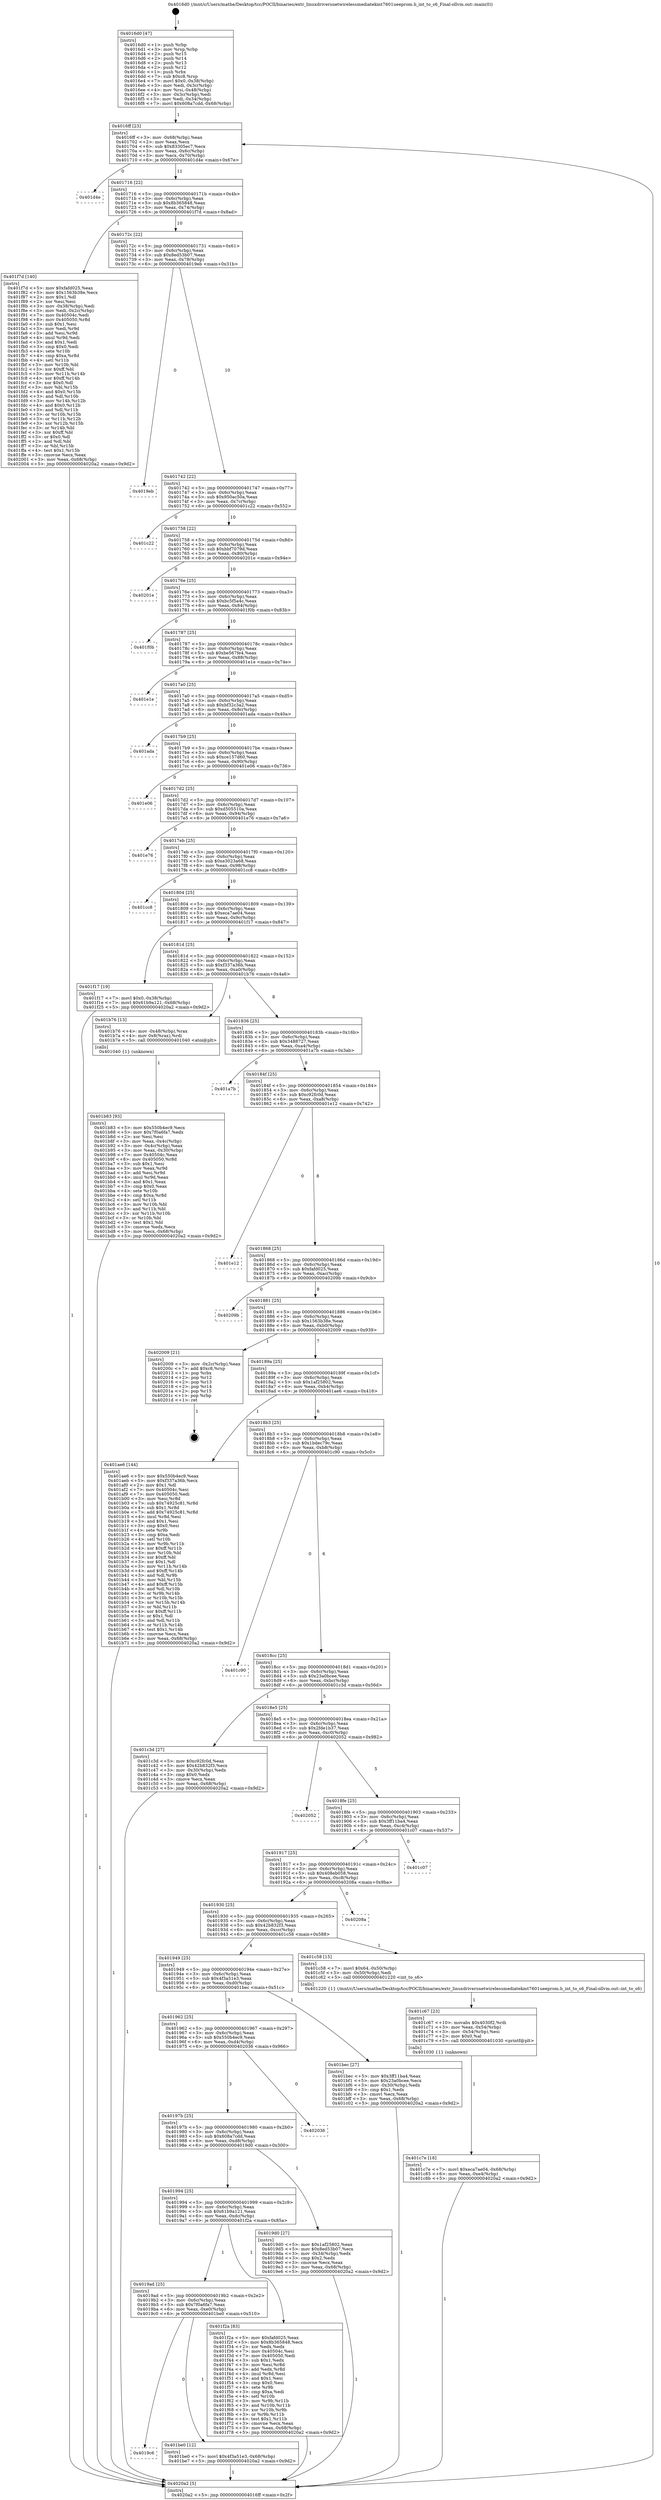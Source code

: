 digraph "0x4016d0" {
  label = "0x4016d0 (/mnt/c/Users/mathe/Desktop/tcc/POCII/binaries/extr_linuxdriversnetwirelessmediatekmt7601ueeprom.h_int_to_s6_Final-ollvm.out::main(0))"
  labelloc = "t"
  node[shape=record]

  Entry [label="",width=0.3,height=0.3,shape=circle,fillcolor=black,style=filled]
  "0x4016ff" [label="{
     0x4016ff [23]\l
     | [instrs]\l
     &nbsp;&nbsp;0x4016ff \<+3\>: mov -0x68(%rbp),%eax\l
     &nbsp;&nbsp;0x401702 \<+2\>: mov %eax,%ecx\l
     &nbsp;&nbsp;0x401704 \<+6\>: sub $0x83305ec7,%ecx\l
     &nbsp;&nbsp;0x40170a \<+3\>: mov %eax,-0x6c(%rbp)\l
     &nbsp;&nbsp;0x40170d \<+3\>: mov %ecx,-0x70(%rbp)\l
     &nbsp;&nbsp;0x401710 \<+6\>: je 0000000000401d4e \<main+0x67e\>\l
  }"]
  "0x401d4e" [label="{
     0x401d4e\l
  }", style=dashed]
  "0x401716" [label="{
     0x401716 [22]\l
     | [instrs]\l
     &nbsp;&nbsp;0x401716 \<+5\>: jmp 000000000040171b \<main+0x4b\>\l
     &nbsp;&nbsp;0x40171b \<+3\>: mov -0x6c(%rbp),%eax\l
     &nbsp;&nbsp;0x40171e \<+5\>: sub $0x8b365848,%eax\l
     &nbsp;&nbsp;0x401723 \<+3\>: mov %eax,-0x74(%rbp)\l
     &nbsp;&nbsp;0x401726 \<+6\>: je 0000000000401f7d \<main+0x8ad\>\l
  }"]
  Exit [label="",width=0.3,height=0.3,shape=circle,fillcolor=black,style=filled,peripheries=2]
  "0x401f7d" [label="{
     0x401f7d [140]\l
     | [instrs]\l
     &nbsp;&nbsp;0x401f7d \<+5\>: mov $0xfafd025,%eax\l
     &nbsp;&nbsp;0x401f82 \<+5\>: mov $0x1563b38e,%ecx\l
     &nbsp;&nbsp;0x401f87 \<+2\>: mov $0x1,%dl\l
     &nbsp;&nbsp;0x401f89 \<+2\>: xor %esi,%esi\l
     &nbsp;&nbsp;0x401f8b \<+3\>: mov -0x38(%rbp),%edi\l
     &nbsp;&nbsp;0x401f8e \<+3\>: mov %edi,-0x2c(%rbp)\l
     &nbsp;&nbsp;0x401f91 \<+7\>: mov 0x40504c,%edi\l
     &nbsp;&nbsp;0x401f98 \<+8\>: mov 0x405050,%r8d\l
     &nbsp;&nbsp;0x401fa0 \<+3\>: sub $0x1,%esi\l
     &nbsp;&nbsp;0x401fa3 \<+3\>: mov %edi,%r9d\l
     &nbsp;&nbsp;0x401fa6 \<+3\>: add %esi,%r9d\l
     &nbsp;&nbsp;0x401fa9 \<+4\>: imul %r9d,%edi\l
     &nbsp;&nbsp;0x401fad \<+3\>: and $0x1,%edi\l
     &nbsp;&nbsp;0x401fb0 \<+3\>: cmp $0x0,%edi\l
     &nbsp;&nbsp;0x401fb3 \<+4\>: sete %r10b\l
     &nbsp;&nbsp;0x401fb7 \<+4\>: cmp $0xa,%r8d\l
     &nbsp;&nbsp;0x401fbb \<+4\>: setl %r11b\l
     &nbsp;&nbsp;0x401fbf \<+3\>: mov %r10b,%bl\l
     &nbsp;&nbsp;0x401fc2 \<+3\>: xor $0xff,%bl\l
     &nbsp;&nbsp;0x401fc5 \<+3\>: mov %r11b,%r14b\l
     &nbsp;&nbsp;0x401fc8 \<+4\>: xor $0xff,%r14b\l
     &nbsp;&nbsp;0x401fcc \<+3\>: xor $0x0,%dl\l
     &nbsp;&nbsp;0x401fcf \<+3\>: mov %bl,%r15b\l
     &nbsp;&nbsp;0x401fd2 \<+4\>: and $0x0,%r15b\l
     &nbsp;&nbsp;0x401fd6 \<+3\>: and %dl,%r10b\l
     &nbsp;&nbsp;0x401fd9 \<+3\>: mov %r14b,%r12b\l
     &nbsp;&nbsp;0x401fdc \<+4\>: and $0x0,%r12b\l
     &nbsp;&nbsp;0x401fe0 \<+3\>: and %dl,%r11b\l
     &nbsp;&nbsp;0x401fe3 \<+3\>: or %r10b,%r15b\l
     &nbsp;&nbsp;0x401fe6 \<+3\>: or %r11b,%r12b\l
     &nbsp;&nbsp;0x401fe9 \<+3\>: xor %r12b,%r15b\l
     &nbsp;&nbsp;0x401fec \<+3\>: or %r14b,%bl\l
     &nbsp;&nbsp;0x401fef \<+3\>: xor $0xff,%bl\l
     &nbsp;&nbsp;0x401ff2 \<+3\>: or $0x0,%dl\l
     &nbsp;&nbsp;0x401ff5 \<+2\>: and %dl,%bl\l
     &nbsp;&nbsp;0x401ff7 \<+3\>: or %bl,%r15b\l
     &nbsp;&nbsp;0x401ffa \<+4\>: test $0x1,%r15b\l
     &nbsp;&nbsp;0x401ffe \<+3\>: cmovne %ecx,%eax\l
     &nbsp;&nbsp;0x402001 \<+3\>: mov %eax,-0x68(%rbp)\l
     &nbsp;&nbsp;0x402004 \<+5\>: jmp 00000000004020a2 \<main+0x9d2\>\l
  }"]
  "0x40172c" [label="{
     0x40172c [22]\l
     | [instrs]\l
     &nbsp;&nbsp;0x40172c \<+5\>: jmp 0000000000401731 \<main+0x61\>\l
     &nbsp;&nbsp;0x401731 \<+3\>: mov -0x6c(%rbp),%eax\l
     &nbsp;&nbsp;0x401734 \<+5\>: sub $0x8ed53b07,%eax\l
     &nbsp;&nbsp;0x401739 \<+3\>: mov %eax,-0x78(%rbp)\l
     &nbsp;&nbsp;0x40173c \<+6\>: je 00000000004019eb \<main+0x31b\>\l
  }"]
  "0x401c7e" [label="{
     0x401c7e [18]\l
     | [instrs]\l
     &nbsp;&nbsp;0x401c7e \<+7\>: movl $0xeca7ae04,-0x68(%rbp)\l
     &nbsp;&nbsp;0x401c85 \<+6\>: mov %eax,-0xe4(%rbp)\l
     &nbsp;&nbsp;0x401c8b \<+5\>: jmp 00000000004020a2 \<main+0x9d2\>\l
  }"]
  "0x4019eb" [label="{
     0x4019eb\l
  }", style=dashed]
  "0x401742" [label="{
     0x401742 [22]\l
     | [instrs]\l
     &nbsp;&nbsp;0x401742 \<+5\>: jmp 0000000000401747 \<main+0x77\>\l
     &nbsp;&nbsp;0x401747 \<+3\>: mov -0x6c(%rbp),%eax\l
     &nbsp;&nbsp;0x40174a \<+5\>: sub $0x950ac50a,%eax\l
     &nbsp;&nbsp;0x40174f \<+3\>: mov %eax,-0x7c(%rbp)\l
     &nbsp;&nbsp;0x401752 \<+6\>: je 0000000000401c22 \<main+0x552\>\l
  }"]
  "0x401c67" [label="{
     0x401c67 [23]\l
     | [instrs]\l
     &nbsp;&nbsp;0x401c67 \<+10\>: movabs $0x4030f2,%rdi\l
     &nbsp;&nbsp;0x401c71 \<+3\>: mov %eax,-0x54(%rbp)\l
     &nbsp;&nbsp;0x401c74 \<+3\>: mov -0x54(%rbp),%esi\l
     &nbsp;&nbsp;0x401c77 \<+2\>: mov $0x0,%al\l
     &nbsp;&nbsp;0x401c79 \<+5\>: call 0000000000401030 \<printf@plt\>\l
     | [calls]\l
     &nbsp;&nbsp;0x401030 \{1\} (unknown)\l
  }"]
  "0x401c22" [label="{
     0x401c22\l
  }", style=dashed]
  "0x401758" [label="{
     0x401758 [22]\l
     | [instrs]\l
     &nbsp;&nbsp;0x401758 \<+5\>: jmp 000000000040175d \<main+0x8d\>\l
     &nbsp;&nbsp;0x40175d \<+3\>: mov -0x6c(%rbp),%eax\l
     &nbsp;&nbsp;0x401760 \<+5\>: sub $0xbbf7079d,%eax\l
     &nbsp;&nbsp;0x401765 \<+3\>: mov %eax,-0x80(%rbp)\l
     &nbsp;&nbsp;0x401768 \<+6\>: je 000000000040201e \<main+0x94e\>\l
  }"]
  "0x4019c6" [label="{
     0x4019c6\l
  }", style=dashed]
  "0x40201e" [label="{
     0x40201e\l
  }", style=dashed]
  "0x40176e" [label="{
     0x40176e [25]\l
     | [instrs]\l
     &nbsp;&nbsp;0x40176e \<+5\>: jmp 0000000000401773 \<main+0xa3\>\l
     &nbsp;&nbsp;0x401773 \<+3\>: mov -0x6c(%rbp),%eax\l
     &nbsp;&nbsp;0x401776 \<+5\>: sub $0xbc5f5a4c,%eax\l
     &nbsp;&nbsp;0x40177b \<+6\>: mov %eax,-0x84(%rbp)\l
     &nbsp;&nbsp;0x401781 \<+6\>: je 0000000000401f0b \<main+0x83b\>\l
  }"]
  "0x401be0" [label="{
     0x401be0 [12]\l
     | [instrs]\l
     &nbsp;&nbsp;0x401be0 \<+7\>: movl $0x4f3a51e3,-0x68(%rbp)\l
     &nbsp;&nbsp;0x401be7 \<+5\>: jmp 00000000004020a2 \<main+0x9d2\>\l
  }"]
  "0x401f0b" [label="{
     0x401f0b\l
  }", style=dashed]
  "0x401787" [label="{
     0x401787 [25]\l
     | [instrs]\l
     &nbsp;&nbsp;0x401787 \<+5\>: jmp 000000000040178c \<main+0xbc\>\l
     &nbsp;&nbsp;0x40178c \<+3\>: mov -0x6c(%rbp),%eax\l
     &nbsp;&nbsp;0x40178f \<+5\>: sub $0xbe567fe4,%eax\l
     &nbsp;&nbsp;0x401794 \<+6\>: mov %eax,-0x88(%rbp)\l
     &nbsp;&nbsp;0x40179a \<+6\>: je 0000000000401e1e \<main+0x74e\>\l
  }"]
  "0x4019ad" [label="{
     0x4019ad [25]\l
     | [instrs]\l
     &nbsp;&nbsp;0x4019ad \<+5\>: jmp 00000000004019b2 \<main+0x2e2\>\l
     &nbsp;&nbsp;0x4019b2 \<+3\>: mov -0x6c(%rbp),%eax\l
     &nbsp;&nbsp;0x4019b5 \<+5\>: sub $0x7f0a6fa7,%eax\l
     &nbsp;&nbsp;0x4019ba \<+6\>: mov %eax,-0xe0(%rbp)\l
     &nbsp;&nbsp;0x4019c0 \<+6\>: je 0000000000401be0 \<main+0x510\>\l
  }"]
  "0x401e1e" [label="{
     0x401e1e\l
  }", style=dashed]
  "0x4017a0" [label="{
     0x4017a0 [25]\l
     | [instrs]\l
     &nbsp;&nbsp;0x4017a0 \<+5\>: jmp 00000000004017a5 \<main+0xd5\>\l
     &nbsp;&nbsp;0x4017a5 \<+3\>: mov -0x6c(%rbp),%eax\l
     &nbsp;&nbsp;0x4017a8 \<+5\>: sub $0xbf32c3a2,%eax\l
     &nbsp;&nbsp;0x4017ad \<+6\>: mov %eax,-0x8c(%rbp)\l
     &nbsp;&nbsp;0x4017b3 \<+6\>: je 0000000000401ada \<main+0x40a\>\l
  }"]
  "0x401f2a" [label="{
     0x401f2a [83]\l
     | [instrs]\l
     &nbsp;&nbsp;0x401f2a \<+5\>: mov $0xfafd025,%eax\l
     &nbsp;&nbsp;0x401f2f \<+5\>: mov $0x8b365848,%ecx\l
     &nbsp;&nbsp;0x401f34 \<+2\>: xor %edx,%edx\l
     &nbsp;&nbsp;0x401f36 \<+7\>: mov 0x40504c,%esi\l
     &nbsp;&nbsp;0x401f3d \<+7\>: mov 0x405050,%edi\l
     &nbsp;&nbsp;0x401f44 \<+3\>: sub $0x1,%edx\l
     &nbsp;&nbsp;0x401f47 \<+3\>: mov %esi,%r8d\l
     &nbsp;&nbsp;0x401f4a \<+3\>: add %edx,%r8d\l
     &nbsp;&nbsp;0x401f4d \<+4\>: imul %r8d,%esi\l
     &nbsp;&nbsp;0x401f51 \<+3\>: and $0x1,%esi\l
     &nbsp;&nbsp;0x401f54 \<+3\>: cmp $0x0,%esi\l
     &nbsp;&nbsp;0x401f57 \<+4\>: sete %r9b\l
     &nbsp;&nbsp;0x401f5b \<+3\>: cmp $0xa,%edi\l
     &nbsp;&nbsp;0x401f5e \<+4\>: setl %r10b\l
     &nbsp;&nbsp;0x401f62 \<+3\>: mov %r9b,%r11b\l
     &nbsp;&nbsp;0x401f65 \<+3\>: and %r10b,%r11b\l
     &nbsp;&nbsp;0x401f68 \<+3\>: xor %r10b,%r9b\l
     &nbsp;&nbsp;0x401f6b \<+3\>: or %r9b,%r11b\l
     &nbsp;&nbsp;0x401f6e \<+4\>: test $0x1,%r11b\l
     &nbsp;&nbsp;0x401f72 \<+3\>: cmovne %ecx,%eax\l
     &nbsp;&nbsp;0x401f75 \<+3\>: mov %eax,-0x68(%rbp)\l
     &nbsp;&nbsp;0x401f78 \<+5\>: jmp 00000000004020a2 \<main+0x9d2\>\l
  }"]
  "0x401ada" [label="{
     0x401ada\l
  }", style=dashed]
  "0x4017b9" [label="{
     0x4017b9 [25]\l
     | [instrs]\l
     &nbsp;&nbsp;0x4017b9 \<+5\>: jmp 00000000004017be \<main+0xee\>\l
     &nbsp;&nbsp;0x4017be \<+3\>: mov -0x6c(%rbp),%eax\l
     &nbsp;&nbsp;0x4017c1 \<+5\>: sub $0xce157d60,%eax\l
     &nbsp;&nbsp;0x4017c6 \<+6\>: mov %eax,-0x90(%rbp)\l
     &nbsp;&nbsp;0x4017cc \<+6\>: je 0000000000401e06 \<main+0x736\>\l
  }"]
  "0x401b83" [label="{
     0x401b83 [93]\l
     | [instrs]\l
     &nbsp;&nbsp;0x401b83 \<+5\>: mov $0x550b4ec9,%ecx\l
     &nbsp;&nbsp;0x401b88 \<+5\>: mov $0x7f0a6fa7,%edx\l
     &nbsp;&nbsp;0x401b8d \<+2\>: xor %esi,%esi\l
     &nbsp;&nbsp;0x401b8f \<+3\>: mov %eax,-0x4c(%rbp)\l
     &nbsp;&nbsp;0x401b92 \<+3\>: mov -0x4c(%rbp),%eax\l
     &nbsp;&nbsp;0x401b95 \<+3\>: mov %eax,-0x30(%rbp)\l
     &nbsp;&nbsp;0x401b98 \<+7\>: mov 0x40504c,%eax\l
     &nbsp;&nbsp;0x401b9f \<+8\>: mov 0x405050,%r8d\l
     &nbsp;&nbsp;0x401ba7 \<+3\>: sub $0x1,%esi\l
     &nbsp;&nbsp;0x401baa \<+3\>: mov %eax,%r9d\l
     &nbsp;&nbsp;0x401bad \<+3\>: add %esi,%r9d\l
     &nbsp;&nbsp;0x401bb0 \<+4\>: imul %r9d,%eax\l
     &nbsp;&nbsp;0x401bb4 \<+3\>: and $0x1,%eax\l
     &nbsp;&nbsp;0x401bb7 \<+3\>: cmp $0x0,%eax\l
     &nbsp;&nbsp;0x401bba \<+4\>: sete %r10b\l
     &nbsp;&nbsp;0x401bbe \<+4\>: cmp $0xa,%r8d\l
     &nbsp;&nbsp;0x401bc2 \<+4\>: setl %r11b\l
     &nbsp;&nbsp;0x401bc6 \<+3\>: mov %r10b,%bl\l
     &nbsp;&nbsp;0x401bc9 \<+3\>: and %r11b,%bl\l
     &nbsp;&nbsp;0x401bcc \<+3\>: xor %r11b,%r10b\l
     &nbsp;&nbsp;0x401bcf \<+3\>: or %r10b,%bl\l
     &nbsp;&nbsp;0x401bd2 \<+3\>: test $0x1,%bl\l
     &nbsp;&nbsp;0x401bd5 \<+3\>: cmovne %edx,%ecx\l
     &nbsp;&nbsp;0x401bd8 \<+3\>: mov %ecx,-0x68(%rbp)\l
     &nbsp;&nbsp;0x401bdb \<+5\>: jmp 00000000004020a2 \<main+0x9d2\>\l
  }"]
  "0x401e06" [label="{
     0x401e06\l
  }", style=dashed]
  "0x4017d2" [label="{
     0x4017d2 [25]\l
     | [instrs]\l
     &nbsp;&nbsp;0x4017d2 \<+5\>: jmp 00000000004017d7 \<main+0x107\>\l
     &nbsp;&nbsp;0x4017d7 \<+3\>: mov -0x6c(%rbp),%eax\l
     &nbsp;&nbsp;0x4017da \<+5\>: sub $0xd505510a,%eax\l
     &nbsp;&nbsp;0x4017df \<+6\>: mov %eax,-0x94(%rbp)\l
     &nbsp;&nbsp;0x4017e5 \<+6\>: je 0000000000401e76 \<main+0x7a6\>\l
  }"]
  "0x4016d0" [label="{
     0x4016d0 [47]\l
     | [instrs]\l
     &nbsp;&nbsp;0x4016d0 \<+1\>: push %rbp\l
     &nbsp;&nbsp;0x4016d1 \<+3\>: mov %rsp,%rbp\l
     &nbsp;&nbsp;0x4016d4 \<+2\>: push %r15\l
     &nbsp;&nbsp;0x4016d6 \<+2\>: push %r14\l
     &nbsp;&nbsp;0x4016d8 \<+2\>: push %r13\l
     &nbsp;&nbsp;0x4016da \<+2\>: push %r12\l
     &nbsp;&nbsp;0x4016dc \<+1\>: push %rbx\l
     &nbsp;&nbsp;0x4016dd \<+7\>: sub $0xc8,%rsp\l
     &nbsp;&nbsp;0x4016e4 \<+7\>: movl $0x0,-0x38(%rbp)\l
     &nbsp;&nbsp;0x4016eb \<+3\>: mov %edi,-0x3c(%rbp)\l
     &nbsp;&nbsp;0x4016ee \<+4\>: mov %rsi,-0x48(%rbp)\l
     &nbsp;&nbsp;0x4016f2 \<+3\>: mov -0x3c(%rbp),%edi\l
     &nbsp;&nbsp;0x4016f5 \<+3\>: mov %edi,-0x34(%rbp)\l
     &nbsp;&nbsp;0x4016f8 \<+7\>: movl $0x608a7cdd,-0x68(%rbp)\l
  }"]
  "0x401e76" [label="{
     0x401e76\l
  }", style=dashed]
  "0x4017eb" [label="{
     0x4017eb [25]\l
     | [instrs]\l
     &nbsp;&nbsp;0x4017eb \<+5\>: jmp 00000000004017f0 \<main+0x120\>\l
     &nbsp;&nbsp;0x4017f0 \<+3\>: mov -0x6c(%rbp),%eax\l
     &nbsp;&nbsp;0x4017f3 \<+5\>: sub $0xe3023a68,%eax\l
     &nbsp;&nbsp;0x4017f8 \<+6\>: mov %eax,-0x98(%rbp)\l
     &nbsp;&nbsp;0x4017fe \<+6\>: je 0000000000401cc8 \<main+0x5f8\>\l
  }"]
  "0x4020a2" [label="{
     0x4020a2 [5]\l
     | [instrs]\l
     &nbsp;&nbsp;0x4020a2 \<+5\>: jmp 00000000004016ff \<main+0x2f\>\l
  }"]
  "0x401cc8" [label="{
     0x401cc8\l
  }", style=dashed]
  "0x401804" [label="{
     0x401804 [25]\l
     | [instrs]\l
     &nbsp;&nbsp;0x401804 \<+5\>: jmp 0000000000401809 \<main+0x139\>\l
     &nbsp;&nbsp;0x401809 \<+3\>: mov -0x6c(%rbp),%eax\l
     &nbsp;&nbsp;0x40180c \<+5\>: sub $0xeca7ae04,%eax\l
     &nbsp;&nbsp;0x401811 \<+6\>: mov %eax,-0x9c(%rbp)\l
     &nbsp;&nbsp;0x401817 \<+6\>: je 0000000000401f17 \<main+0x847\>\l
  }"]
  "0x401994" [label="{
     0x401994 [25]\l
     | [instrs]\l
     &nbsp;&nbsp;0x401994 \<+5\>: jmp 0000000000401999 \<main+0x2c9\>\l
     &nbsp;&nbsp;0x401999 \<+3\>: mov -0x6c(%rbp),%eax\l
     &nbsp;&nbsp;0x40199c \<+5\>: sub $0x61b9a121,%eax\l
     &nbsp;&nbsp;0x4019a1 \<+6\>: mov %eax,-0xdc(%rbp)\l
     &nbsp;&nbsp;0x4019a7 \<+6\>: je 0000000000401f2a \<main+0x85a\>\l
  }"]
  "0x401f17" [label="{
     0x401f17 [19]\l
     | [instrs]\l
     &nbsp;&nbsp;0x401f17 \<+7\>: movl $0x0,-0x38(%rbp)\l
     &nbsp;&nbsp;0x401f1e \<+7\>: movl $0x61b9a121,-0x68(%rbp)\l
     &nbsp;&nbsp;0x401f25 \<+5\>: jmp 00000000004020a2 \<main+0x9d2\>\l
  }"]
  "0x40181d" [label="{
     0x40181d [25]\l
     | [instrs]\l
     &nbsp;&nbsp;0x40181d \<+5\>: jmp 0000000000401822 \<main+0x152\>\l
     &nbsp;&nbsp;0x401822 \<+3\>: mov -0x6c(%rbp),%eax\l
     &nbsp;&nbsp;0x401825 \<+5\>: sub $0xf337a36b,%eax\l
     &nbsp;&nbsp;0x40182a \<+6\>: mov %eax,-0xa0(%rbp)\l
     &nbsp;&nbsp;0x401830 \<+6\>: je 0000000000401b76 \<main+0x4a6\>\l
  }"]
  "0x4019d0" [label="{
     0x4019d0 [27]\l
     | [instrs]\l
     &nbsp;&nbsp;0x4019d0 \<+5\>: mov $0x1af25802,%eax\l
     &nbsp;&nbsp;0x4019d5 \<+5\>: mov $0x8ed53b07,%ecx\l
     &nbsp;&nbsp;0x4019da \<+3\>: mov -0x34(%rbp),%edx\l
     &nbsp;&nbsp;0x4019dd \<+3\>: cmp $0x2,%edx\l
     &nbsp;&nbsp;0x4019e0 \<+3\>: cmovne %ecx,%eax\l
     &nbsp;&nbsp;0x4019e3 \<+3\>: mov %eax,-0x68(%rbp)\l
     &nbsp;&nbsp;0x4019e6 \<+5\>: jmp 00000000004020a2 \<main+0x9d2\>\l
  }"]
  "0x401b76" [label="{
     0x401b76 [13]\l
     | [instrs]\l
     &nbsp;&nbsp;0x401b76 \<+4\>: mov -0x48(%rbp),%rax\l
     &nbsp;&nbsp;0x401b7a \<+4\>: mov 0x8(%rax),%rdi\l
     &nbsp;&nbsp;0x401b7e \<+5\>: call 0000000000401040 \<atoi@plt\>\l
     | [calls]\l
     &nbsp;&nbsp;0x401040 \{1\} (unknown)\l
  }"]
  "0x401836" [label="{
     0x401836 [25]\l
     | [instrs]\l
     &nbsp;&nbsp;0x401836 \<+5\>: jmp 000000000040183b \<main+0x16b\>\l
     &nbsp;&nbsp;0x40183b \<+3\>: mov -0x6c(%rbp),%eax\l
     &nbsp;&nbsp;0x40183e \<+5\>: sub $0x3488727,%eax\l
     &nbsp;&nbsp;0x401843 \<+6\>: mov %eax,-0xa4(%rbp)\l
     &nbsp;&nbsp;0x401849 \<+6\>: je 0000000000401a7b \<main+0x3ab\>\l
  }"]
  "0x40197b" [label="{
     0x40197b [25]\l
     | [instrs]\l
     &nbsp;&nbsp;0x40197b \<+5\>: jmp 0000000000401980 \<main+0x2b0\>\l
     &nbsp;&nbsp;0x401980 \<+3\>: mov -0x6c(%rbp),%eax\l
     &nbsp;&nbsp;0x401983 \<+5\>: sub $0x608a7cdd,%eax\l
     &nbsp;&nbsp;0x401988 \<+6\>: mov %eax,-0xd8(%rbp)\l
     &nbsp;&nbsp;0x40198e \<+6\>: je 00000000004019d0 \<main+0x300\>\l
  }"]
  "0x401a7b" [label="{
     0x401a7b\l
  }", style=dashed]
  "0x40184f" [label="{
     0x40184f [25]\l
     | [instrs]\l
     &nbsp;&nbsp;0x40184f \<+5\>: jmp 0000000000401854 \<main+0x184\>\l
     &nbsp;&nbsp;0x401854 \<+3\>: mov -0x6c(%rbp),%eax\l
     &nbsp;&nbsp;0x401857 \<+5\>: sub $0xc92fc0d,%eax\l
     &nbsp;&nbsp;0x40185c \<+6\>: mov %eax,-0xa8(%rbp)\l
     &nbsp;&nbsp;0x401862 \<+6\>: je 0000000000401e12 \<main+0x742\>\l
  }"]
  "0x402036" [label="{
     0x402036\l
  }", style=dashed]
  "0x401e12" [label="{
     0x401e12\l
  }", style=dashed]
  "0x401868" [label="{
     0x401868 [25]\l
     | [instrs]\l
     &nbsp;&nbsp;0x401868 \<+5\>: jmp 000000000040186d \<main+0x19d\>\l
     &nbsp;&nbsp;0x40186d \<+3\>: mov -0x6c(%rbp),%eax\l
     &nbsp;&nbsp;0x401870 \<+5\>: sub $0xfafd025,%eax\l
     &nbsp;&nbsp;0x401875 \<+6\>: mov %eax,-0xac(%rbp)\l
     &nbsp;&nbsp;0x40187b \<+6\>: je 000000000040209b \<main+0x9cb\>\l
  }"]
  "0x401962" [label="{
     0x401962 [25]\l
     | [instrs]\l
     &nbsp;&nbsp;0x401962 \<+5\>: jmp 0000000000401967 \<main+0x297\>\l
     &nbsp;&nbsp;0x401967 \<+3\>: mov -0x6c(%rbp),%eax\l
     &nbsp;&nbsp;0x40196a \<+5\>: sub $0x550b4ec9,%eax\l
     &nbsp;&nbsp;0x40196f \<+6\>: mov %eax,-0xd4(%rbp)\l
     &nbsp;&nbsp;0x401975 \<+6\>: je 0000000000402036 \<main+0x966\>\l
  }"]
  "0x40209b" [label="{
     0x40209b\l
  }", style=dashed]
  "0x401881" [label="{
     0x401881 [25]\l
     | [instrs]\l
     &nbsp;&nbsp;0x401881 \<+5\>: jmp 0000000000401886 \<main+0x1b6\>\l
     &nbsp;&nbsp;0x401886 \<+3\>: mov -0x6c(%rbp),%eax\l
     &nbsp;&nbsp;0x401889 \<+5\>: sub $0x1563b38e,%eax\l
     &nbsp;&nbsp;0x40188e \<+6\>: mov %eax,-0xb0(%rbp)\l
     &nbsp;&nbsp;0x401894 \<+6\>: je 0000000000402009 \<main+0x939\>\l
  }"]
  "0x401bec" [label="{
     0x401bec [27]\l
     | [instrs]\l
     &nbsp;&nbsp;0x401bec \<+5\>: mov $0x3ff11ba4,%eax\l
     &nbsp;&nbsp;0x401bf1 \<+5\>: mov $0x23a0bcee,%ecx\l
     &nbsp;&nbsp;0x401bf6 \<+3\>: mov -0x30(%rbp),%edx\l
     &nbsp;&nbsp;0x401bf9 \<+3\>: cmp $0x1,%edx\l
     &nbsp;&nbsp;0x401bfc \<+3\>: cmovl %ecx,%eax\l
     &nbsp;&nbsp;0x401bff \<+3\>: mov %eax,-0x68(%rbp)\l
     &nbsp;&nbsp;0x401c02 \<+5\>: jmp 00000000004020a2 \<main+0x9d2\>\l
  }"]
  "0x402009" [label="{
     0x402009 [21]\l
     | [instrs]\l
     &nbsp;&nbsp;0x402009 \<+3\>: mov -0x2c(%rbp),%eax\l
     &nbsp;&nbsp;0x40200c \<+7\>: add $0xc8,%rsp\l
     &nbsp;&nbsp;0x402013 \<+1\>: pop %rbx\l
     &nbsp;&nbsp;0x402014 \<+2\>: pop %r12\l
     &nbsp;&nbsp;0x402016 \<+2\>: pop %r13\l
     &nbsp;&nbsp;0x402018 \<+2\>: pop %r14\l
     &nbsp;&nbsp;0x40201a \<+2\>: pop %r15\l
     &nbsp;&nbsp;0x40201c \<+1\>: pop %rbp\l
     &nbsp;&nbsp;0x40201d \<+1\>: ret\l
  }"]
  "0x40189a" [label="{
     0x40189a [25]\l
     | [instrs]\l
     &nbsp;&nbsp;0x40189a \<+5\>: jmp 000000000040189f \<main+0x1cf\>\l
     &nbsp;&nbsp;0x40189f \<+3\>: mov -0x6c(%rbp),%eax\l
     &nbsp;&nbsp;0x4018a2 \<+5\>: sub $0x1af25802,%eax\l
     &nbsp;&nbsp;0x4018a7 \<+6\>: mov %eax,-0xb4(%rbp)\l
     &nbsp;&nbsp;0x4018ad \<+6\>: je 0000000000401ae6 \<main+0x416\>\l
  }"]
  "0x401949" [label="{
     0x401949 [25]\l
     | [instrs]\l
     &nbsp;&nbsp;0x401949 \<+5\>: jmp 000000000040194e \<main+0x27e\>\l
     &nbsp;&nbsp;0x40194e \<+3\>: mov -0x6c(%rbp),%eax\l
     &nbsp;&nbsp;0x401951 \<+5\>: sub $0x4f3a51e3,%eax\l
     &nbsp;&nbsp;0x401956 \<+6\>: mov %eax,-0xd0(%rbp)\l
     &nbsp;&nbsp;0x40195c \<+6\>: je 0000000000401bec \<main+0x51c\>\l
  }"]
  "0x401ae6" [label="{
     0x401ae6 [144]\l
     | [instrs]\l
     &nbsp;&nbsp;0x401ae6 \<+5\>: mov $0x550b4ec9,%eax\l
     &nbsp;&nbsp;0x401aeb \<+5\>: mov $0xf337a36b,%ecx\l
     &nbsp;&nbsp;0x401af0 \<+2\>: mov $0x1,%dl\l
     &nbsp;&nbsp;0x401af2 \<+7\>: mov 0x40504c,%esi\l
     &nbsp;&nbsp;0x401af9 \<+7\>: mov 0x405050,%edi\l
     &nbsp;&nbsp;0x401b00 \<+3\>: mov %esi,%r8d\l
     &nbsp;&nbsp;0x401b03 \<+7\>: sub $0x74925c81,%r8d\l
     &nbsp;&nbsp;0x401b0a \<+4\>: sub $0x1,%r8d\l
     &nbsp;&nbsp;0x401b0e \<+7\>: add $0x74925c81,%r8d\l
     &nbsp;&nbsp;0x401b15 \<+4\>: imul %r8d,%esi\l
     &nbsp;&nbsp;0x401b19 \<+3\>: and $0x1,%esi\l
     &nbsp;&nbsp;0x401b1c \<+3\>: cmp $0x0,%esi\l
     &nbsp;&nbsp;0x401b1f \<+4\>: sete %r9b\l
     &nbsp;&nbsp;0x401b23 \<+3\>: cmp $0xa,%edi\l
     &nbsp;&nbsp;0x401b26 \<+4\>: setl %r10b\l
     &nbsp;&nbsp;0x401b2a \<+3\>: mov %r9b,%r11b\l
     &nbsp;&nbsp;0x401b2d \<+4\>: xor $0xff,%r11b\l
     &nbsp;&nbsp;0x401b31 \<+3\>: mov %r10b,%bl\l
     &nbsp;&nbsp;0x401b34 \<+3\>: xor $0xff,%bl\l
     &nbsp;&nbsp;0x401b37 \<+3\>: xor $0x1,%dl\l
     &nbsp;&nbsp;0x401b3a \<+3\>: mov %r11b,%r14b\l
     &nbsp;&nbsp;0x401b3d \<+4\>: and $0xff,%r14b\l
     &nbsp;&nbsp;0x401b41 \<+3\>: and %dl,%r9b\l
     &nbsp;&nbsp;0x401b44 \<+3\>: mov %bl,%r15b\l
     &nbsp;&nbsp;0x401b47 \<+4\>: and $0xff,%r15b\l
     &nbsp;&nbsp;0x401b4b \<+3\>: and %dl,%r10b\l
     &nbsp;&nbsp;0x401b4e \<+3\>: or %r9b,%r14b\l
     &nbsp;&nbsp;0x401b51 \<+3\>: or %r10b,%r15b\l
     &nbsp;&nbsp;0x401b54 \<+3\>: xor %r15b,%r14b\l
     &nbsp;&nbsp;0x401b57 \<+3\>: or %bl,%r11b\l
     &nbsp;&nbsp;0x401b5a \<+4\>: xor $0xff,%r11b\l
     &nbsp;&nbsp;0x401b5e \<+3\>: or $0x1,%dl\l
     &nbsp;&nbsp;0x401b61 \<+3\>: and %dl,%r11b\l
     &nbsp;&nbsp;0x401b64 \<+3\>: or %r11b,%r14b\l
     &nbsp;&nbsp;0x401b67 \<+4\>: test $0x1,%r14b\l
     &nbsp;&nbsp;0x401b6b \<+3\>: cmovne %ecx,%eax\l
     &nbsp;&nbsp;0x401b6e \<+3\>: mov %eax,-0x68(%rbp)\l
     &nbsp;&nbsp;0x401b71 \<+5\>: jmp 00000000004020a2 \<main+0x9d2\>\l
  }"]
  "0x4018b3" [label="{
     0x4018b3 [25]\l
     | [instrs]\l
     &nbsp;&nbsp;0x4018b3 \<+5\>: jmp 00000000004018b8 \<main+0x1e8\>\l
     &nbsp;&nbsp;0x4018b8 \<+3\>: mov -0x6c(%rbp),%eax\l
     &nbsp;&nbsp;0x4018bb \<+5\>: sub $0x1bdec79c,%eax\l
     &nbsp;&nbsp;0x4018c0 \<+6\>: mov %eax,-0xb8(%rbp)\l
     &nbsp;&nbsp;0x4018c6 \<+6\>: je 0000000000401c90 \<main+0x5c0\>\l
  }"]
  "0x401c58" [label="{
     0x401c58 [15]\l
     | [instrs]\l
     &nbsp;&nbsp;0x401c58 \<+7\>: movl $0x64,-0x50(%rbp)\l
     &nbsp;&nbsp;0x401c5f \<+3\>: mov -0x50(%rbp),%edi\l
     &nbsp;&nbsp;0x401c62 \<+5\>: call 0000000000401220 \<int_to_s6\>\l
     | [calls]\l
     &nbsp;&nbsp;0x401220 \{1\} (/mnt/c/Users/mathe/Desktop/tcc/POCII/binaries/extr_linuxdriversnetwirelessmediatekmt7601ueeprom.h_int_to_s6_Final-ollvm.out::int_to_s6)\l
  }"]
  "0x401c90" [label="{
     0x401c90\l
  }", style=dashed]
  "0x4018cc" [label="{
     0x4018cc [25]\l
     | [instrs]\l
     &nbsp;&nbsp;0x4018cc \<+5\>: jmp 00000000004018d1 \<main+0x201\>\l
     &nbsp;&nbsp;0x4018d1 \<+3\>: mov -0x6c(%rbp),%eax\l
     &nbsp;&nbsp;0x4018d4 \<+5\>: sub $0x23a0bcee,%eax\l
     &nbsp;&nbsp;0x4018d9 \<+6\>: mov %eax,-0xbc(%rbp)\l
     &nbsp;&nbsp;0x4018df \<+6\>: je 0000000000401c3d \<main+0x56d\>\l
  }"]
  "0x401930" [label="{
     0x401930 [25]\l
     | [instrs]\l
     &nbsp;&nbsp;0x401930 \<+5\>: jmp 0000000000401935 \<main+0x265\>\l
     &nbsp;&nbsp;0x401935 \<+3\>: mov -0x6c(%rbp),%eax\l
     &nbsp;&nbsp;0x401938 \<+5\>: sub $0x42b832f3,%eax\l
     &nbsp;&nbsp;0x40193d \<+6\>: mov %eax,-0xcc(%rbp)\l
     &nbsp;&nbsp;0x401943 \<+6\>: je 0000000000401c58 \<main+0x588\>\l
  }"]
  "0x401c3d" [label="{
     0x401c3d [27]\l
     | [instrs]\l
     &nbsp;&nbsp;0x401c3d \<+5\>: mov $0xc92fc0d,%eax\l
     &nbsp;&nbsp;0x401c42 \<+5\>: mov $0x42b832f3,%ecx\l
     &nbsp;&nbsp;0x401c47 \<+3\>: mov -0x30(%rbp),%edx\l
     &nbsp;&nbsp;0x401c4a \<+3\>: cmp $0x0,%edx\l
     &nbsp;&nbsp;0x401c4d \<+3\>: cmove %ecx,%eax\l
     &nbsp;&nbsp;0x401c50 \<+3\>: mov %eax,-0x68(%rbp)\l
     &nbsp;&nbsp;0x401c53 \<+5\>: jmp 00000000004020a2 \<main+0x9d2\>\l
  }"]
  "0x4018e5" [label="{
     0x4018e5 [25]\l
     | [instrs]\l
     &nbsp;&nbsp;0x4018e5 \<+5\>: jmp 00000000004018ea \<main+0x21a\>\l
     &nbsp;&nbsp;0x4018ea \<+3\>: mov -0x6c(%rbp),%eax\l
     &nbsp;&nbsp;0x4018ed \<+5\>: sub $0x2fde1b37,%eax\l
     &nbsp;&nbsp;0x4018f2 \<+6\>: mov %eax,-0xc0(%rbp)\l
     &nbsp;&nbsp;0x4018f8 \<+6\>: je 0000000000402052 \<main+0x982\>\l
  }"]
  "0x40208a" [label="{
     0x40208a\l
  }", style=dashed]
  "0x402052" [label="{
     0x402052\l
  }", style=dashed]
  "0x4018fe" [label="{
     0x4018fe [25]\l
     | [instrs]\l
     &nbsp;&nbsp;0x4018fe \<+5\>: jmp 0000000000401903 \<main+0x233\>\l
     &nbsp;&nbsp;0x401903 \<+3\>: mov -0x6c(%rbp),%eax\l
     &nbsp;&nbsp;0x401906 \<+5\>: sub $0x3ff11ba4,%eax\l
     &nbsp;&nbsp;0x40190b \<+6\>: mov %eax,-0xc4(%rbp)\l
     &nbsp;&nbsp;0x401911 \<+6\>: je 0000000000401c07 \<main+0x537\>\l
  }"]
  "0x401917" [label="{
     0x401917 [25]\l
     | [instrs]\l
     &nbsp;&nbsp;0x401917 \<+5\>: jmp 000000000040191c \<main+0x24c\>\l
     &nbsp;&nbsp;0x40191c \<+3\>: mov -0x6c(%rbp),%eax\l
     &nbsp;&nbsp;0x40191f \<+5\>: sub $0x408eb058,%eax\l
     &nbsp;&nbsp;0x401924 \<+6\>: mov %eax,-0xc8(%rbp)\l
     &nbsp;&nbsp;0x40192a \<+6\>: je 000000000040208a \<main+0x9ba\>\l
  }"]
  "0x401c07" [label="{
     0x401c07\l
  }", style=dashed]
  Entry -> "0x4016d0" [label=" 1"]
  "0x4016ff" -> "0x401d4e" [label=" 0"]
  "0x4016ff" -> "0x401716" [label=" 11"]
  "0x402009" -> Exit [label=" 1"]
  "0x401716" -> "0x401f7d" [label=" 1"]
  "0x401716" -> "0x40172c" [label=" 10"]
  "0x401f7d" -> "0x4020a2" [label=" 1"]
  "0x40172c" -> "0x4019eb" [label=" 0"]
  "0x40172c" -> "0x401742" [label=" 10"]
  "0x401f2a" -> "0x4020a2" [label=" 1"]
  "0x401742" -> "0x401c22" [label=" 0"]
  "0x401742" -> "0x401758" [label=" 10"]
  "0x401f17" -> "0x4020a2" [label=" 1"]
  "0x401758" -> "0x40201e" [label=" 0"]
  "0x401758" -> "0x40176e" [label=" 10"]
  "0x401c7e" -> "0x4020a2" [label=" 1"]
  "0x40176e" -> "0x401f0b" [label=" 0"]
  "0x40176e" -> "0x401787" [label=" 10"]
  "0x401c67" -> "0x401c7e" [label=" 1"]
  "0x401787" -> "0x401e1e" [label=" 0"]
  "0x401787" -> "0x4017a0" [label=" 10"]
  "0x401c3d" -> "0x4020a2" [label=" 1"]
  "0x4017a0" -> "0x401ada" [label=" 0"]
  "0x4017a0" -> "0x4017b9" [label=" 10"]
  "0x401bec" -> "0x4020a2" [label=" 1"]
  "0x4017b9" -> "0x401e06" [label=" 0"]
  "0x4017b9" -> "0x4017d2" [label=" 10"]
  "0x4019ad" -> "0x4019c6" [label=" 0"]
  "0x4017d2" -> "0x401e76" [label=" 0"]
  "0x4017d2" -> "0x4017eb" [label=" 10"]
  "0x4019ad" -> "0x401be0" [label=" 1"]
  "0x4017eb" -> "0x401cc8" [label=" 0"]
  "0x4017eb" -> "0x401804" [label=" 10"]
  "0x401c58" -> "0x401c67" [label=" 1"]
  "0x401804" -> "0x401f17" [label=" 1"]
  "0x401804" -> "0x40181d" [label=" 9"]
  "0x401994" -> "0x4019ad" [label=" 1"]
  "0x40181d" -> "0x401b76" [label=" 1"]
  "0x40181d" -> "0x401836" [label=" 8"]
  "0x401994" -> "0x401f2a" [label=" 1"]
  "0x401836" -> "0x401a7b" [label=" 0"]
  "0x401836" -> "0x40184f" [label=" 8"]
  "0x401b83" -> "0x4020a2" [label=" 1"]
  "0x40184f" -> "0x401e12" [label=" 0"]
  "0x40184f" -> "0x401868" [label=" 8"]
  "0x401b76" -> "0x401b83" [label=" 1"]
  "0x401868" -> "0x40209b" [label=" 0"]
  "0x401868" -> "0x401881" [label=" 8"]
  "0x4020a2" -> "0x4016ff" [label=" 10"]
  "0x401881" -> "0x402009" [label=" 1"]
  "0x401881" -> "0x40189a" [label=" 7"]
  "0x4016d0" -> "0x4016ff" [label=" 1"]
  "0x40189a" -> "0x401ae6" [label=" 1"]
  "0x40189a" -> "0x4018b3" [label=" 6"]
  "0x40197b" -> "0x401994" [label=" 2"]
  "0x4018b3" -> "0x401c90" [label=" 0"]
  "0x4018b3" -> "0x4018cc" [label=" 6"]
  "0x40197b" -> "0x4019d0" [label=" 1"]
  "0x4018cc" -> "0x401c3d" [label=" 1"]
  "0x4018cc" -> "0x4018e5" [label=" 5"]
  "0x401962" -> "0x40197b" [label=" 3"]
  "0x4018e5" -> "0x402052" [label=" 0"]
  "0x4018e5" -> "0x4018fe" [label=" 5"]
  "0x401962" -> "0x402036" [label=" 0"]
  "0x4018fe" -> "0x401c07" [label=" 0"]
  "0x4018fe" -> "0x401917" [label=" 5"]
  "0x401ae6" -> "0x4020a2" [label=" 1"]
  "0x401917" -> "0x40208a" [label=" 0"]
  "0x401917" -> "0x401930" [label=" 5"]
  "0x401be0" -> "0x4020a2" [label=" 1"]
  "0x401930" -> "0x401c58" [label=" 1"]
  "0x401930" -> "0x401949" [label=" 4"]
  "0x4019d0" -> "0x4020a2" [label=" 1"]
  "0x401949" -> "0x401bec" [label=" 1"]
  "0x401949" -> "0x401962" [label=" 3"]
}
